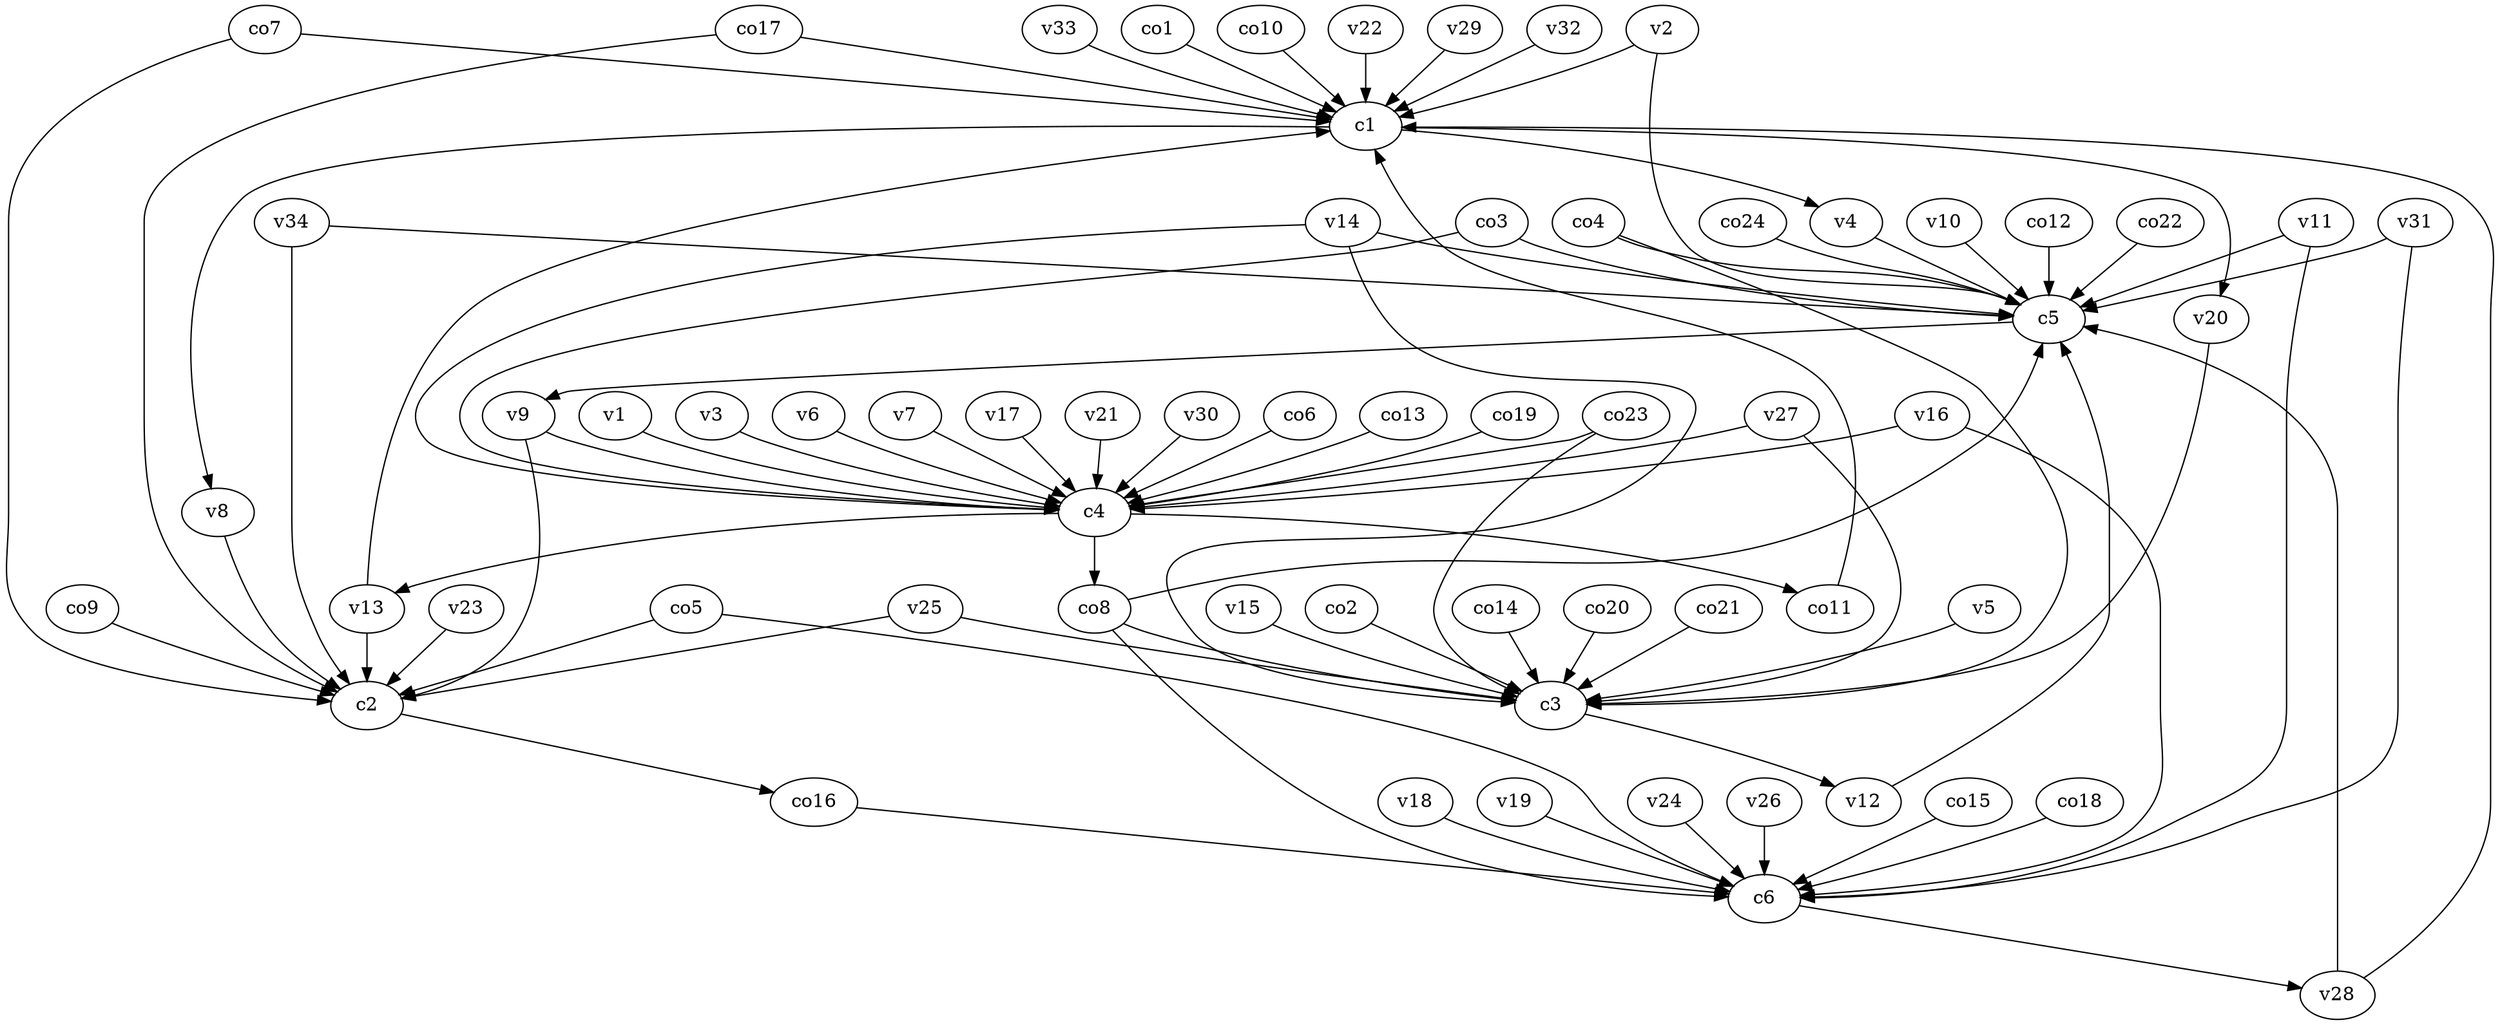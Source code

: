 strict digraph  {
c1;
c2;
c3;
c4;
c5;
c6;
v1;
v2;
v3;
v4;
v5;
v6;
v7;
v8;
v9;
v10;
v11;
v12;
v13;
v14;
v15;
v16;
v17;
v18;
v19;
v20;
v21;
v22;
v23;
v24;
v25;
v26;
v27;
v28;
v29;
v30;
v31;
v32;
v33;
v34;
co1;
co2;
co3;
co4;
co5;
co6;
co7;
co8;
co9;
co10;
co11;
co12;
co13;
co14;
co15;
co16;
co17;
co18;
co19;
co20;
co21;
co22;
co23;
co24;
c1 -> v20  [weight=1];
c1 -> v4  [weight=1];
c1 -> v8  [weight=1];
c2 -> co16  [weight=1];
c3 -> v12  [weight=1];
c4 -> co8  [weight=1];
c4 -> co11  [weight=1];
c4 -> v13  [weight=1];
c5 -> v9  [weight=1];
c6 -> v28  [weight=1];
v1 -> c4  [weight=1];
v2 -> c1  [weight=1];
v2 -> c5  [weight=1];
v3 -> c4  [weight=1];
v4 -> c5  [weight=1];
v5 -> c3  [weight=1];
v6 -> c4  [weight=1];
v7 -> c4  [weight=1];
v8 -> c2  [weight=1];
v9 -> c2  [weight=1];
v9 -> c4  [weight=1];
v10 -> c5  [weight=1];
v11 -> c6  [weight=1];
v11 -> c5  [weight=1];
v12 -> c5  [weight=1];
v13 -> c2  [weight=1];
v13 -> c1  [weight=1];
v14 -> c3  [weight=1];
v14 -> c4  [weight=1];
v14 -> c5  [weight=1];
v15 -> c3  [weight=1];
v16 -> c4  [weight=1];
v16 -> c6  [weight=1];
v17 -> c4  [weight=1];
v18 -> c6  [weight=1];
v19 -> c6  [weight=1];
v20 -> c3  [weight=1];
v21 -> c4  [weight=1];
v22 -> c1  [weight=1];
v23 -> c2  [weight=1];
v24 -> c6  [weight=1];
v25 -> c2  [weight=1];
v25 -> c3  [weight=1];
v26 -> c6  [weight=1];
v27 -> c3  [weight=1];
v27 -> c4  [weight=1];
v28 -> c5  [weight=1];
v28 -> c1  [weight=1];
v29 -> c1  [weight=1];
v30 -> c4  [weight=1];
v31 -> c5  [weight=1];
v31 -> c6  [weight=1];
v32 -> c1  [weight=1];
v33 -> c1  [weight=1];
v34 -> c5  [weight=1];
v34 -> c2  [weight=1];
co1 -> c1  [weight=1];
co2 -> c3  [weight=1];
co3 -> c4  [weight=1];
co3 -> c5  [weight=1];
co4 -> c3  [weight=1];
co4 -> c5  [weight=1];
co5 -> c6  [weight=1];
co5 -> c2  [weight=1];
co6 -> c4  [weight=1];
co7 -> c1  [weight=1];
co7 -> c2  [weight=1];
co8 -> c3  [weight=1];
co8 -> c6  [weight=1];
co8 -> c5  [weight=1];
co9 -> c2  [weight=1];
co10 -> c1  [weight=1];
co11 -> c1  [weight=1];
co12 -> c5  [weight=1];
co13 -> c4  [weight=1];
co14 -> c3  [weight=1];
co15 -> c6  [weight=1];
co16 -> c6  [weight=1];
co17 -> c2  [weight=1];
co17 -> c1  [weight=1];
co18 -> c6  [weight=1];
co19 -> c4  [weight=1];
co20 -> c3  [weight=1];
co21 -> c3  [weight=1];
co22 -> c5  [weight=1];
co23 -> c4  [weight=1];
co23 -> c3  [weight=1];
co24 -> c5  [weight=1];
}
